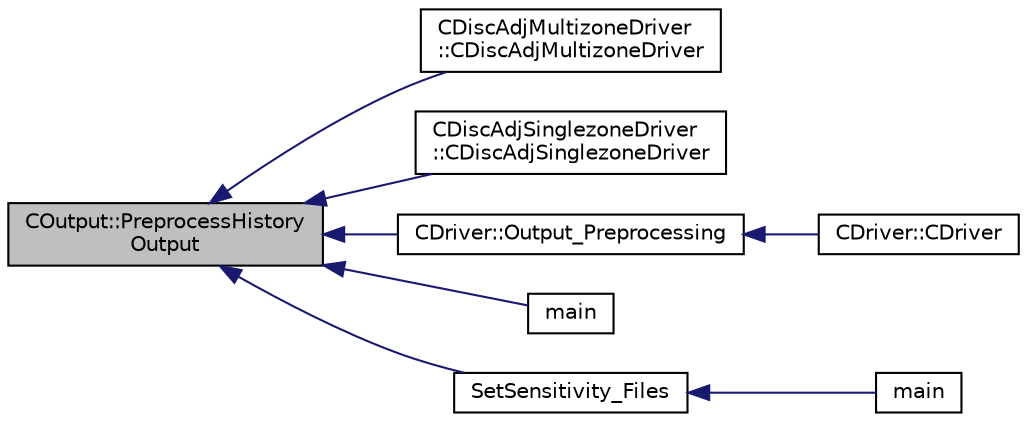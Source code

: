 digraph "COutput::PreprocessHistoryOutput"
{
  edge [fontname="Helvetica",fontsize="10",labelfontname="Helvetica",labelfontsize="10"];
  node [fontname="Helvetica",fontsize="10",shape=record];
  rankdir="LR";
  Node557 [label="COutput::PreprocessHistory\lOutput",height=0.2,width=0.4,color="black", fillcolor="grey75", style="filled", fontcolor="black"];
  Node557 -> Node558 [dir="back",color="midnightblue",fontsize="10",style="solid",fontname="Helvetica"];
  Node558 [label="CDiscAdjMultizoneDriver\l::CDiscAdjMultizoneDriver",height=0.2,width=0.4,color="black", fillcolor="white", style="filled",URL="$class_c_disc_adj_multizone_driver.html#a4cfdd2d2d3b7cc7a40052d13d918da2f",tooltip="Constructor of the class. "];
  Node557 -> Node559 [dir="back",color="midnightblue",fontsize="10",style="solid",fontname="Helvetica"];
  Node559 [label="CDiscAdjSinglezoneDriver\l::CDiscAdjSinglezoneDriver",height=0.2,width=0.4,color="black", fillcolor="white", style="filled",URL="$class_c_disc_adj_singlezone_driver.html#a0194e68e223aeda2e78f09cc413079ac",tooltip="Constructor of the class. "];
  Node557 -> Node560 [dir="back",color="midnightblue",fontsize="10",style="solid",fontname="Helvetica"];
  Node560 [label="CDriver::Output_Preprocessing",height=0.2,width=0.4,color="black", fillcolor="white", style="filled",URL="$class_c_driver.html#a7ca93236effb813c3af9e00688659976",tooltip="Preprocess the output container. "];
  Node560 -> Node561 [dir="back",color="midnightblue",fontsize="10",style="solid",fontname="Helvetica"];
  Node561 [label="CDriver::CDriver",height=0.2,width=0.4,color="black", fillcolor="white", style="filled",URL="$class_c_driver.html#a3fca4a013a6efa9bbb38fe78a86b5f3d",tooltip="Constructor of the class. "];
  Node557 -> Node562 [dir="back",color="midnightblue",fontsize="10",style="solid",fontname="Helvetica"];
  Node562 [label="main",height=0.2,width=0.4,color="black", fillcolor="white", style="filled",URL="$_s_u2___d_e_f_8cpp.html#a0ddf1224851353fc92bfbff6f499fa97"];
  Node557 -> Node563 [dir="back",color="midnightblue",fontsize="10",style="solid",fontname="Helvetica"];
  Node563 [label="SetSensitivity_Files",height=0.2,width=0.4,color="black", fillcolor="white", style="filled",URL="$_s_u2___d_o_t_8cpp.html#a63d4fd49ad25f4916709545fb847948c",tooltip="Write the sensitivity (including mesh sensitivity) computed with the discrete adjoint method on the s..."];
  Node563 -> Node564 [dir="back",color="midnightblue",fontsize="10",style="solid",fontname="Helvetica"];
  Node564 [label="main",height=0.2,width=0.4,color="black", fillcolor="white", style="filled",URL="$_s_u2___d_o_t_8cpp.html#a0ddf1224851353fc92bfbff6f499fa97"];
}
